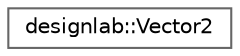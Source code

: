 digraph "クラス階層図"
{
 // LATEX_PDF_SIZE
  bgcolor="transparent";
  edge [fontname=Helvetica,fontsize=10,labelfontname=Helvetica,labelfontsize=10];
  node [fontname=Helvetica,fontsize=10,shape=box,height=0.2,width=0.4];
  rankdir="LR";
  Node0 [id="Node000000",label="designlab::Vector2",height=0.2,width=0.4,color="grey40", fillcolor="white", style="filled",URL="$structdesignlab_1_1_vector2.html",tooltip="2次元の位置ベクトルを表す構造体"];
}
